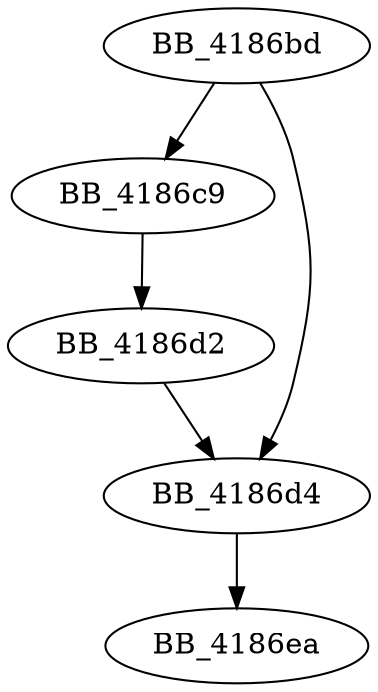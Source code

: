 DiGraph ___crtLCMapStringW{
BB_4186bd->BB_4186c9
BB_4186bd->BB_4186d4
BB_4186c9->BB_4186d2
BB_4186d2->BB_4186d4
BB_4186d4->BB_4186ea
}
